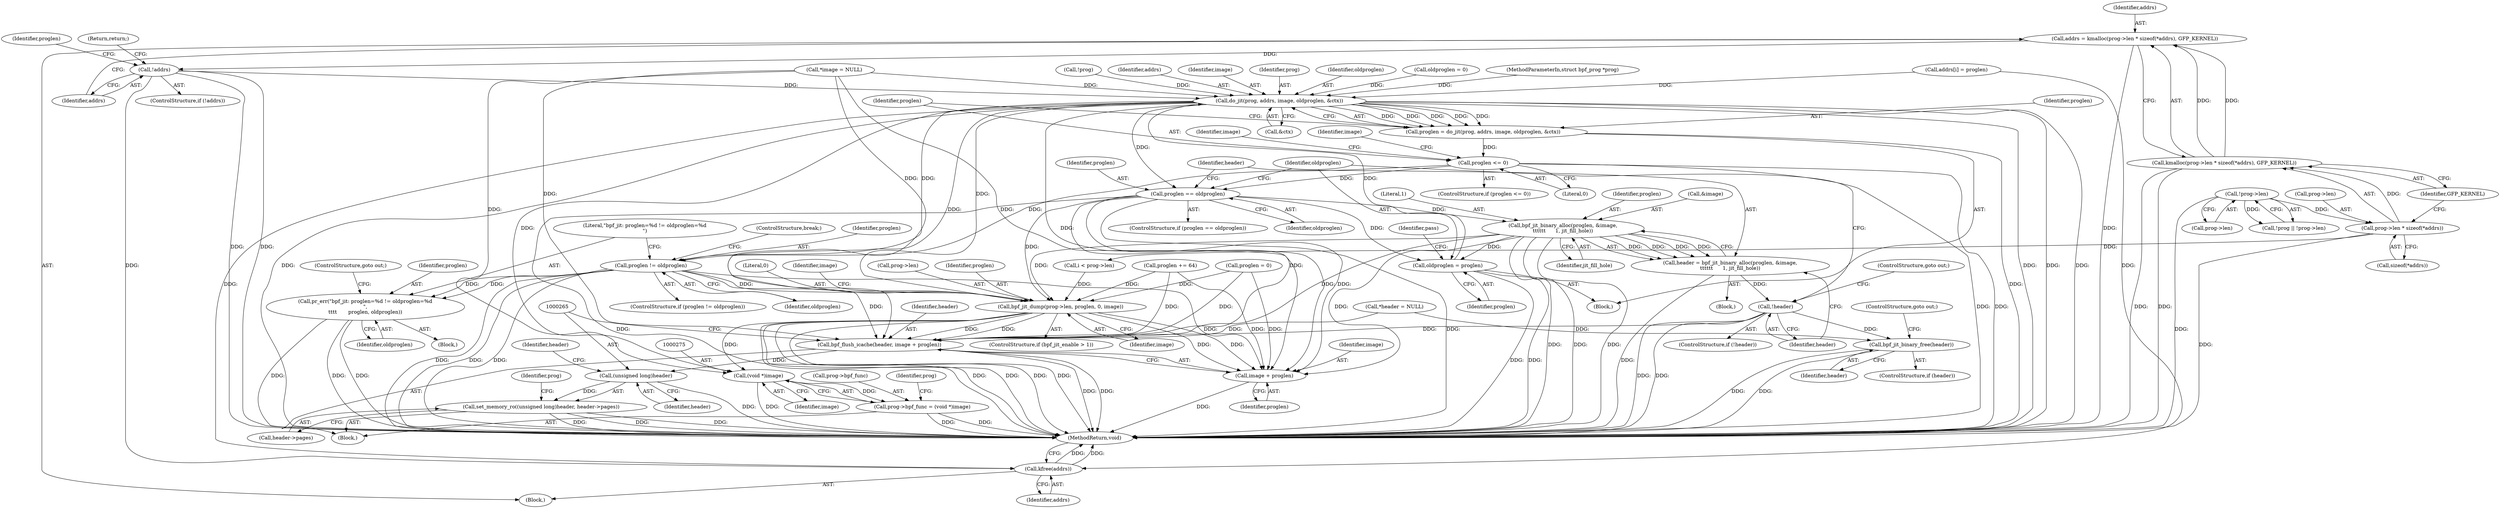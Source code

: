 digraph "0_linux_3f7352bf21f8fd7ba3e2fcef9488756f188e12be@API" {
"1000134" [label="(Call,addrs = kmalloc(prog->len * sizeof(*addrs), GFP_KERNEL))"];
"1000136" [label="(Call,kmalloc(prog->len * sizeof(*addrs), GFP_KERNEL))"];
"1000137" [label="(Call,prog->len * sizeof(*addrs))"];
"1000129" [label="(Call,!prog->len)"];
"1000146" [label="(Call,!addrs)"];
"1000190" [label="(Call,do_jit(prog, addrs, image, oldproglen, &ctx))"];
"1000188" [label="(Call,proglen = do_jit(prog, addrs, image, oldproglen, &ctx))"];
"1000198" [label="(Call,proglen <= 0)"];
"1000214" [label="(Call,proglen != oldproglen)"];
"1000218" [label="(Call,pr_err(\"bpf_jit: proglen=%d != oldproglen=%d\n\",\n\t\t\t\t       proglen, oldproglen))"];
"1000248" [label="(Call,bpf_jit_dump(prog->len, proglen, 0, image))"];
"1000258" [label="(Call,bpf_flush_icache(header, image + proglen))"];
"1000264" [label="(Call,(unsigned long)header)"];
"1000263" [label="(Call,set_memory_ro((unsigned long)header, header->pages))"];
"1000260" [label="(Call,image + proglen)"];
"1000274" [label="(Call,(void *)image)"];
"1000270" [label="(Call,prog->bpf_func = (void *)image)"];
"1000225" [label="(Call,proglen == oldproglen)"];
"1000231" [label="(Call,bpf_jit_binary_alloc(proglen, &image,\n\t\t\t\t\t\t      1, jit_fill_hole))"];
"1000229" [label="(Call,header = bpf_jit_binary_alloc(proglen, &image,\n\t\t\t\t\t\t      1, jit_fill_hole))"];
"1000238" [label="(Call,!header)"];
"1000207" [label="(Call,bpf_jit_binary_free(header))"];
"1000241" [label="(Call,oldproglen = proglen)"];
"1000283" [label="(Call,kfree(addrs))"];
"1000258" [label="(Call,bpf_flush_icache(header, image + proglen))"];
"1000136" [label="(Call,kmalloc(prog->len * sizeof(*addrs), GFP_KERNEL))"];
"1000228" [label="(Block,)"];
"1000147" [label="(Identifier,addrs)"];
"1000192" [label="(Identifier,addrs)"];
"1000213" [label="(ControlStructure,if (proglen != oldproglen))"];
"1000260" [label="(Call,image + proglen)"];
"1000189" [label="(Identifier,proglen)"];
"1000249" [label="(Call,prog->len)"];
"1000103" [label="(Block,)"];
"1000193" [label="(Identifier,image)"];
"1000220" [label="(Identifier,proglen)"];
"1000151" [label="(Call,proglen = 0)"];
"1000224" [label="(ControlStructure,if (proglen == oldproglen))"];
"1000135" [label="(Identifier,addrs)"];
"1000263" [label="(Call,set_memory_ro((unsigned long)header, header->pages))"];
"1000266" [label="(Identifier,header)"];
"1000186" [label="(Identifier,pass)"];
"1000221" [label="(Identifier,oldproglen)"];
"1000209" [label="(ControlStructure,goto out;)"];
"1000229" [label="(Call,header = bpf_jit_binary_alloc(proglen, &image,\n\t\t\t\t\t\t      1, jit_fill_hole))"];
"1000195" [label="(Call,&ctx)"];
"1000226" [label="(Identifier,proglen)"];
"1000141" [label="(Call,sizeof(*addrs))"];
"1000208" [label="(Identifier,header)"];
"1000134" [label="(Call,addrs = kmalloc(prog->len * sizeof(*addrs), GFP_KERNEL))"];
"1000105" [label="(Call,*header = NULL)"];
"1000198" [label="(Call,proglen <= 0)"];
"1000261" [label="(Identifier,image)"];
"1000244" [label="(ControlStructure,if (bpf_jit_enable > 1))"];
"1000252" [label="(Identifier,proglen)"];
"1000129" [label="(Call,!prog->len)"];
"1000148" [label="(Return,return;)"];
"1000276" [label="(Identifier,image)"];
"1000285" [label="(MethodReturn,void)"];
"1000238" [label="(Call,!header)"];
"1000271" [label="(Call,prog->bpf_func)"];
"1000203" [label="(Identifier,image)"];
"1000231" [label="(Call,bpf_jit_binary_alloc(proglen, &image,\n\t\t\t\t\t\t      1, jit_fill_hole))"];
"1000223" [label="(ControlStructure,break;)"];
"1000215" [label="(Identifier,proglen)"];
"1000243" [label="(Identifier,proglen)"];
"1000222" [label="(ControlStructure,goto out;)"];
"1000253" [label="(Literal,0)"];
"1000191" [label="(Identifier,prog)"];
"1000219" [label="(Literal,\"bpf_jit: proglen=%d != oldproglen=%d\n\")"];
"1000264" [label="(Call,(unsigned long)header)"];
"1000227" [label="(Identifier,oldproglen)"];
"1000194" [label="(Identifier,oldproglen)"];
"1000137" [label="(Call,prog->len * sizeof(*addrs))"];
"1000110" [label="(Call,oldproglen = 0)"];
"1000270" [label="(Call,prog->bpf_func = (void *)image)"];
"1000236" [label="(Identifier,jit_fill_hole)"];
"1000102" [label="(MethodParameterIn,struct bpf_prog *prog)"];
"1000190" [label="(Call,do_jit(prog, addrs, image, oldproglen, &ctx))"];
"1000237" [label="(ControlStructure,if (!header))"];
"1000187" [label="(Block,)"];
"1000138" [label="(Call,prog->len)"];
"1000127" [label="(Call,!prog)"];
"1000188" [label="(Call,proglen = do_jit(prog, addrs, image, oldproglen, &ctx))"];
"1000283" [label="(Call,kfree(addrs))"];
"1000230" [label="(Identifier,header)"];
"1000152" [label="(Identifier,proglen)"];
"1000146" [label="(Call,!addrs)"];
"1000256" [label="(Identifier,image)"];
"1000242" [label="(Identifier,oldproglen)"];
"1000235" [label="(Literal,1)"];
"1000199" [label="(Identifier,proglen)"];
"1000207" [label="(Call,bpf_jit_binary_free(header))"];
"1000157" [label="(Call,i < prog->len)"];
"1000205" [label="(ControlStructure,if (header))"];
"1000232" [label="(Identifier,proglen)"];
"1000126" [label="(Call,!prog || !prog->len)"];
"1000284" [label="(Identifier,addrs)"];
"1000262" [label="(Identifier,proglen)"];
"1000218" [label="(Call,pr_err(\"bpf_jit: proglen=%d != oldproglen=%d\n\",\n\t\t\t\t       proglen, oldproglen))"];
"1000233" [label="(Call,&image)"];
"1000267" [label="(Call,header->pages)"];
"1000216" [label="(Identifier,oldproglen)"];
"1000145" [label="(ControlStructure,if (!addrs))"];
"1000279" [label="(Identifier,prog)"];
"1000130" [label="(Call,prog->len)"];
"1000240" [label="(ControlStructure,goto out;)"];
"1000217" [label="(Block,)"];
"1000144" [label="(Identifier,GFP_KERNEL)"];
"1000168" [label="(Call,addrs[i] = proglen)"];
"1000268" [label="(Identifier,header)"];
"1000257" [label="(Block,)"];
"1000197" [label="(ControlStructure,if (proglen <= 0))"];
"1000272" [label="(Identifier,prog)"];
"1000259" [label="(Identifier,header)"];
"1000254" [label="(Identifier,image)"];
"1000165" [label="(Call,proglen += 64)"];
"1000225" [label="(Call,proglen == oldproglen)"];
"1000241" [label="(Call,oldproglen = proglen)"];
"1000200" [label="(Literal,0)"];
"1000214" [label="(Call,proglen != oldproglen)"];
"1000239" [label="(Identifier,header)"];
"1000211" [label="(Identifier,image)"];
"1000248" [label="(Call,bpf_jit_dump(prog->len, proglen, 0, image))"];
"1000115" [label="(Call,*image = NULL)"];
"1000274" [label="(Call,(void *)image)"];
"1000134" -> "1000103"  [label="AST: "];
"1000134" -> "1000136"  [label="CFG: "];
"1000135" -> "1000134"  [label="AST: "];
"1000136" -> "1000134"  [label="AST: "];
"1000147" -> "1000134"  [label="CFG: "];
"1000134" -> "1000285"  [label="DDG: "];
"1000136" -> "1000134"  [label="DDG: "];
"1000136" -> "1000134"  [label="DDG: "];
"1000134" -> "1000146"  [label="DDG: "];
"1000136" -> "1000144"  [label="CFG: "];
"1000137" -> "1000136"  [label="AST: "];
"1000144" -> "1000136"  [label="AST: "];
"1000136" -> "1000285"  [label="DDG: "];
"1000136" -> "1000285"  [label="DDG: "];
"1000137" -> "1000136"  [label="DDG: "];
"1000137" -> "1000141"  [label="CFG: "];
"1000138" -> "1000137"  [label="AST: "];
"1000141" -> "1000137"  [label="AST: "];
"1000144" -> "1000137"  [label="CFG: "];
"1000137" -> "1000285"  [label="DDG: "];
"1000129" -> "1000137"  [label="DDG: "];
"1000137" -> "1000157"  [label="DDG: "];
"1000129" -> "1000126"  [label="AST: "];
"1000129" -> "1000130"  [label="CFG: "];
"1000130" -> "1000129"  [label="AST: "];
"1000126" -> "1000129"  [label="CFG: "];
"1000129" -> "1000285"  [label="DDG: "];
"1000129" -> "1000126"  [label="DDG: "];
"1000146" -> "1000145"  [label="AST: "];
"1000146" -> "1000147"  [label="CFG: "];
"1000147" -> "1000146"  [label="AST: "];
"1000148" -> "1000146"  [label="CFG: "];
"1000152" -> "1000146"  [label="CFG: "];
"1000146" -> "1000285"  [label="DDG: "];
"1000146" -> "1000285"  [label="DDG: "];
"1000146" -> "1000190"  [label="DDG: "];
"1000146" -> "1000283"  [label="DDG: "];
"1000190" -> "1000188"  [label="AST: "];
"1000190" -> "1000195"  [label="CFG: "];
"1000191" -> "1000190"  [label="AST: "];
"1000192" -> "1000190"  [label="AST: "];
"1000193" -> "1000190"  [label="AST: "];
"1000194" -> "1000190"  [label="AST: "];
"1000195" -> "1000190"  [label="AST: "];
"1000188" -> "1000190"  [label="CFG: "];
"1000190" -> "1000285"  [label="DDG: "];
"1000190" -> "1000285"  [label="DDG: "];
"1000190" -> "1000285"  [label="DDG: "];
"1000190" -> "1000285"  [label="DDG: "];
"1000190" -> "1000188"  [label="DDG: "];
"1000190" -> "1000188"  [label="DDG: "];
"1000190" -> "1000188"  [label="DDG: "];
"1000190" -> "1000188"  [label="DDG: "];
"1000190" -> "1000188"  [label="DDG: "];
"1000127" -> "1000190"  [label="DDG: "];
"1000102" -> "1000190"  [label="DDG: "];
"1000168" -> "1000190"  [label="DDG: "];
"1000115" -> "1000190"  [label="DDG: "];
"1000241" -> "1000190"  [label="DDG: "];
"1000110" -> "1000190"  [label="DDG: "];
"1000190" -> "1000214"  [label="DDG: "];
"1000190" -> "1000225"  [label="DDG: "];
"1000190" -> "1000248"  [label="DDG: "];
"1000190" -> "1000258"  [label="DDG: "];
"1000190" -> "1000260"  [label="DDG: "];
"1000190" -> "1000274"  [label="DDG: "];
"1000190" -> "1000283"  [label="DDG: "];
"1000188" -> "1000187"  [label="AST: "];
"1000189" -> "1000188"  [label="AST: "];
"1000199" -> "1000188"  [label="CFG: "];
"1000188" -> "1000285"  [label="DDG: "];
"1000188" -> "1000198"  [label="DDG: "];
"1000198" -> "1000197"  [label="AST: "];
"1000198" -> "1000200"  [label="CFG: "];
"1000199" -> "1000198"  [label="AST: "];
"1000200" -> "1000198"  [label="AST: "];
"1000203" -> "1000198"  [label="CFG: "];
"1000211" -> "1000198"  [label="CFG: "];
"1000198" -> "1000285"  [label="DDG: "];
"1000198" -> "1000285"  [label="DDG: "];
"1000198" -> "1000214"  [label="DDG: "];
"1000198" -> "1000225"  [label="DDG: "];
"1000214" -> "1000213"  [label="AST: "];
"1000214" -> "1000216"  [label="CFG: "];
"1000215" -> "1000214"  [label="AST: "];
"1000216" -> "1000214"  [label="AST: "];
"1000219" -> "1000214"  [label="CFG: "];
"1000223" -> "1000214"  [label="CFG: "];
"1000214" -> "1000285"  [label="DDG: "];
"1000214" -> "1000285"  [label="DDG: "];
"1000214" -> "1000285"  [label="DDG: "];
"1000214" -> "1000218"  [label="DDG: "];
"1000214" -> "1000218"  [label="DDG: "];
"1000214" -> "1000248"  [label="DDG: "];
"1000214" -> "1000258"  [label="DDG: "];
"1000214" -> "1000260"  [label="DDG: "];
"1000218" -> "1000217"  [label="AST: "];
"1000218" -> "1000221"  [label="CFG: "];
"1000219" -> "1000218"  [label="AST: "];
"1000220" -> "1000218"  [label="AST: "];
"1000221" -> "1000218"  [label="AST: "];
"1000222" -> "1000218"  [label="CFG: "];
"1000218" -> "1000285"  [label="DDG: "];
"1000218" -> "1000285"  [label="DDG: "];
"1000218" -> "1000285"  [label="DDG: "];
"1000248" -> "1000244"  [label="AST: "];
"1000248" -> "1000254"  [label="CFG: "];
"1000249" -> "1000248"  [label="AST: "];
"1000252" -> "1000248"  [label="AST: "];
"1000253" -> "1000248"  [label="AST: "];
"1000254" -> "1000248"  [label="AST: "];
"1000256" -> "1000248"  [label="CFG: "];
"1000248" -> "1000285"  [label="DDG: "];
"1000248" -> "1000285"  [label="DDG: "];
"1000248" -> "1000285"  [label="DDG: "];
"1000248" -> "1000285"  [label="DDG: "];
"1000157" -> "1000248"  [label="DDG: "];
"1000225" -> "1000248"  [label="DDG: "];
"1000231" -> "1000248"  [label="DDG: "];
"1000151" -> "1000248"  [label="DDG: "];
"1000165" -> "1000248"  [label="DDG: "];
"1000115" -> "1000248"  [label="DDG: "];
"1000248" -> "1000258"  [label="DDG: "];
"1000248" -> "1000258"  [label="DDG: "];
"1000248" -> "1000260"  [label="DDG: "];
"1000248" -> "1000260"  [label="DDG: "];
"1000248" -> "1000274"  [label="DDG: "];
"1000258" -> "1000257"  [label="AST: "];
"1000258" -> "1000260"  [label="CFG: "];
"1000259" -> "1000258"  [label="AST: "];
"1000260" -> "1000258"  [label="AST: "];
"1000265" -> "1000258"  [label="CFG: "];
"1000258" -> "1000285"  [label="DDG: "];
"1000258" -> "1000285"  [label="DDG: "];
"1000238" -> "1000258"  [label="DDG: "];
"1000105" -> "1000258"  [label="DDG: "];
"1000115" -> "1000258"  [label="DDG: "];
"1000225" -> "1000258"  [label="DDG: "];
"1000231" -> "1000258"  [label="DDG: "];
"1000151" -> "1000258"  [label="DDG: "];
"1000165" -> "1000258"  [label="DDG: "];
"1000258" -> "1000264"  [label="DDG: "];
"1000264" -> "1000263"  [label="AST: "];
"1000264" -> "1000266"  [label="CFG: "];
"1000265" -> "1000264"  [label="AST: "];
"1000266" -> "1000264"  [label="AST: "];
"1000268" -> "1000264"  [label="CFG: "];
"1000264" -> "1000285"  [label="DDG: "];
"1000264" -> "1000263"  [label="DDG: "];
"1000263" -> "1000257"  [label="AST: "];
"1000263" -> "1000267"  [label="CFG: "];
"1000267" -> "1000263"  [label="AST: "];
"1000272" -> "1000263"  [label="CFG: "];
"1000263" -> "1000285"  [label="DDG: "];
"1000263" -> "1000285"  [label="DDG: "];
"1000263" -> "1000285"  [label="DDG: "];
"1000260" -> "1000262"  [label="CFG: "];
"1000261" -> "1000260"  [label="AST: "];
"1000262" -> "1000260"  [label="AST: "];
"1000260" -> "1000285"  [label="DDG: "];
"1000115" -> "1000260"  [label="DDG: "];
"1000225" -> "1000260"  [label="DDG: "];
"1000231" -> "1000260"  [label="DDG: "];
"1000151" -> "1000260"  [label="DDG: "];
"1000165" -> "1000260"  [label="DDG: "];
"1000274" -> "1000270"  [label="AST: "];
"1000274" -> "1000276"  [label="CFG: "];
"1000275" -> "1000274"  [label="AST: "];
"1000276" -> "1000274"  [label="AST: "];
"1000270" -> "1000274"  [label="CFG: "];
"1000274" -> "1000285"  [label="DDG: "];
"1000274" -> "1000270"  [label="DDG: "];
"1000115" -> "1000274"  [label="DDG: "];
"1000270" -> "1000257"  [label="AST: "];
"1000271" -> "1000270"  [label="AST: "];
"1000279" -> "1000270"  [label="CFG: "];
"1000270" -> "1000285"  [label="DDG: "];
"1000270" -> "1000285"  [label="DDG: "];
"1000225" -> "1000224"  [label="AST: "];
"1000225" -> "1000227"  [label="CFG: "];
"1000226" -> "1000225"  [label="AST: "];
"1000227" -> "1000225"  [label="AST: "];
"1000230" -> "1000225"  [label="CFG: "];
"1000242" -> "1000225"  [label="CFG: "];
"1000225" -> "1000285"  [label="DDG: "];
"1000225" -> "1000285"  [label="DDG: "];
"1000225" -> "1000231"  [label="DDG: "];
"1000225" -> "1000241"  [label="DDG: "];
"1000231" -> "1000229"  [label="AST: "];
"1000231" -> "1000236"  [label="CFG: "];
"1000232" -> "1000231"  [label="AST: "];
"1000233" -> "1000231"  [label="AST: "];
"1000235" -> "1000231"  [label="AST: "];
"1000236" -> "1000231"  [label="AST: "];
"1000229" -> "1000231"  [label="CFG: "];
"1000231" -> "1000285"  [label="DDG: "];
"1000231" -> "1000285"  [label="DDG: "];
"1000231" -> "1000285"  [label="DDG: "];
"1000231" -> "1000229"  [label="DDG: "];
"1000231" -> "1000229"  [label="DDG: "];
"1000231" -> "1000229"  [label="DDG: "];
"1000231" -> "1000229"  [label="DDG: "];
"1000231" -> "1000241"  [label="DDG: "];
"1000229" -> "1000228"  [label="AST: "];
"1000230" -> "1000229"  [label="AST: "];
"1000239" -> "1000229"  [label="CFG: "];
"1000229" -> "1000285"  [label="DDG: "];
"1000229" -> "1000238"  [label="DDG: "];
"1000238" -> "1000237"  [label="AST: "];
"1000238" -> "1000239"  [label="CFG: "];
"1000239" -> "1000238"  [label="AST: "];
"1000240" -> "1000238"  [label="CFG: "];
"1000242" -> "1000238"  [label="CFG: "];
"1000238" -> "1000285"  [label="DDG: "];
"1000238" -> "1000285"  [label="DDG: "];
"1000238" -> "1000207"  [label="DDG: "];
"1000207" -> "1000205"  [label="AST: "];
"1000207" -> "1000208"  [label="CFG: "];
"1000208" -> "1000207"  [label="AST: "];
"1000209" -> "1000207"  [label="CFG: "];
"1000207" -> "1000285"  [label="DDG: "];
"1000207" -> "1000285"  [label="DDG: "];
"1000105" -> "1000207"  [label="DDG: "];
"1000241" -> "1000187"  [label="AST: "];
"1000241" -> "1000243"  [label="CFG: "];
"1000242" -> "1000241"  [label="AST: "];
"1000243" -> "1000241"  [label="AST: "];
"1000186" -> "1000241"  [label="CFG: "];
"1000241" -> "1000285"  [label="DDG: "];
"1000241" -> "1000285"  [label="DDG: "];
"1000283" -> "1000103"  [label="AST: "];
"1000283" -> "1000284"  [label="CFG: "];
"1000284" -> "1000283"  [label="AST: "];
"1000285" -> "1000283"  [label="CFG: "];
"1000283" -> "1000285"  [label="DDG: "];
"1000283" -> "1000285"  [label="DDG: "];
"1000168" -> "1000283"  [label="DDG: "];
}
